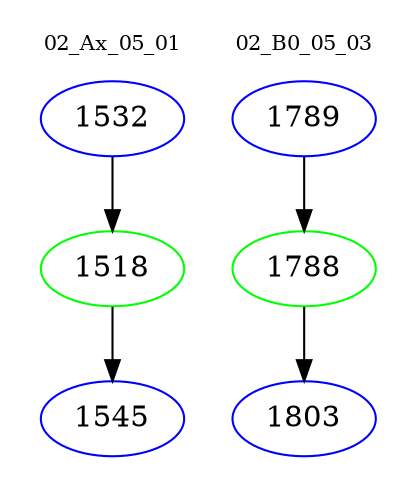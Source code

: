 digraph{
subgraph cluster_0 {
color = white
label = "02_Ax_05_01";
fontsize=10;
T0_1532 [label="1532", color="blue"]
T0_1532 -> T0_1518 [color="black"]
T0_1518 [label="1518", color="green"]
T0_1518 -> T0_1545 [color="black"]
T0_1545 [label="1545", color="blue"]
}
subgraph cluster_1 {
color = white
label = "02_B0_05_03";
fontsize=10;
T1_1789 [label="1789", color="blue"]
T1_1789 -> T1_1788 [color="black"]
T1_1788 [label="1788", color="green"]
T1_1788 -> T1_1803 [color="black"]
T1_1803 [label="1803", color="blue"]
}
}
